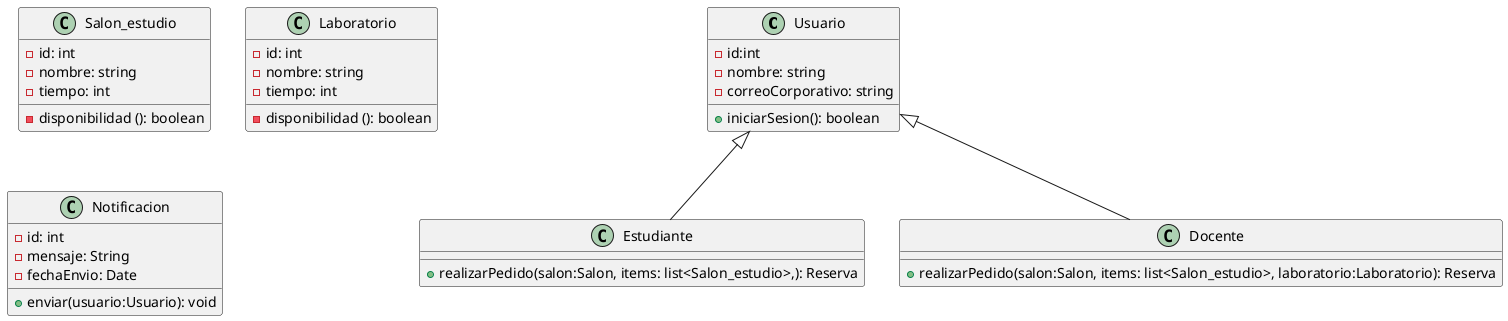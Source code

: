 @startuml clasesSalones

class Usuario {
    - id:int
    - nombre: string
    - correoCorporativo: string
    + iniciarSesion(): boolean
}

class Estudiante {
    + realizarPedido(salon:Salon, items: list<Salon_estudio>,): Reserva
}

class Docente {
    + realizarPedido(salon:Salon, items: list<Salon_estudio>, laboratorio:Laboratorio): Reserva
}

class Salon_estudio{
    - id: int
    - nombre: string
    - disponibilidad (): boolean 
    - tiempo: int
    
}

class Laboratorio{
    - id: int
    - nombre: string
    - disponibilidad (): boolean 
    - tiempo: int
}


class Notificacion{
    - id: int
    - mensaje: String
    - fechaEnvio: Date
    + enviar(usuario:Usuario): void
}

Usuario <|-- Estudiante
Usuario <|-- Docente



@enduml